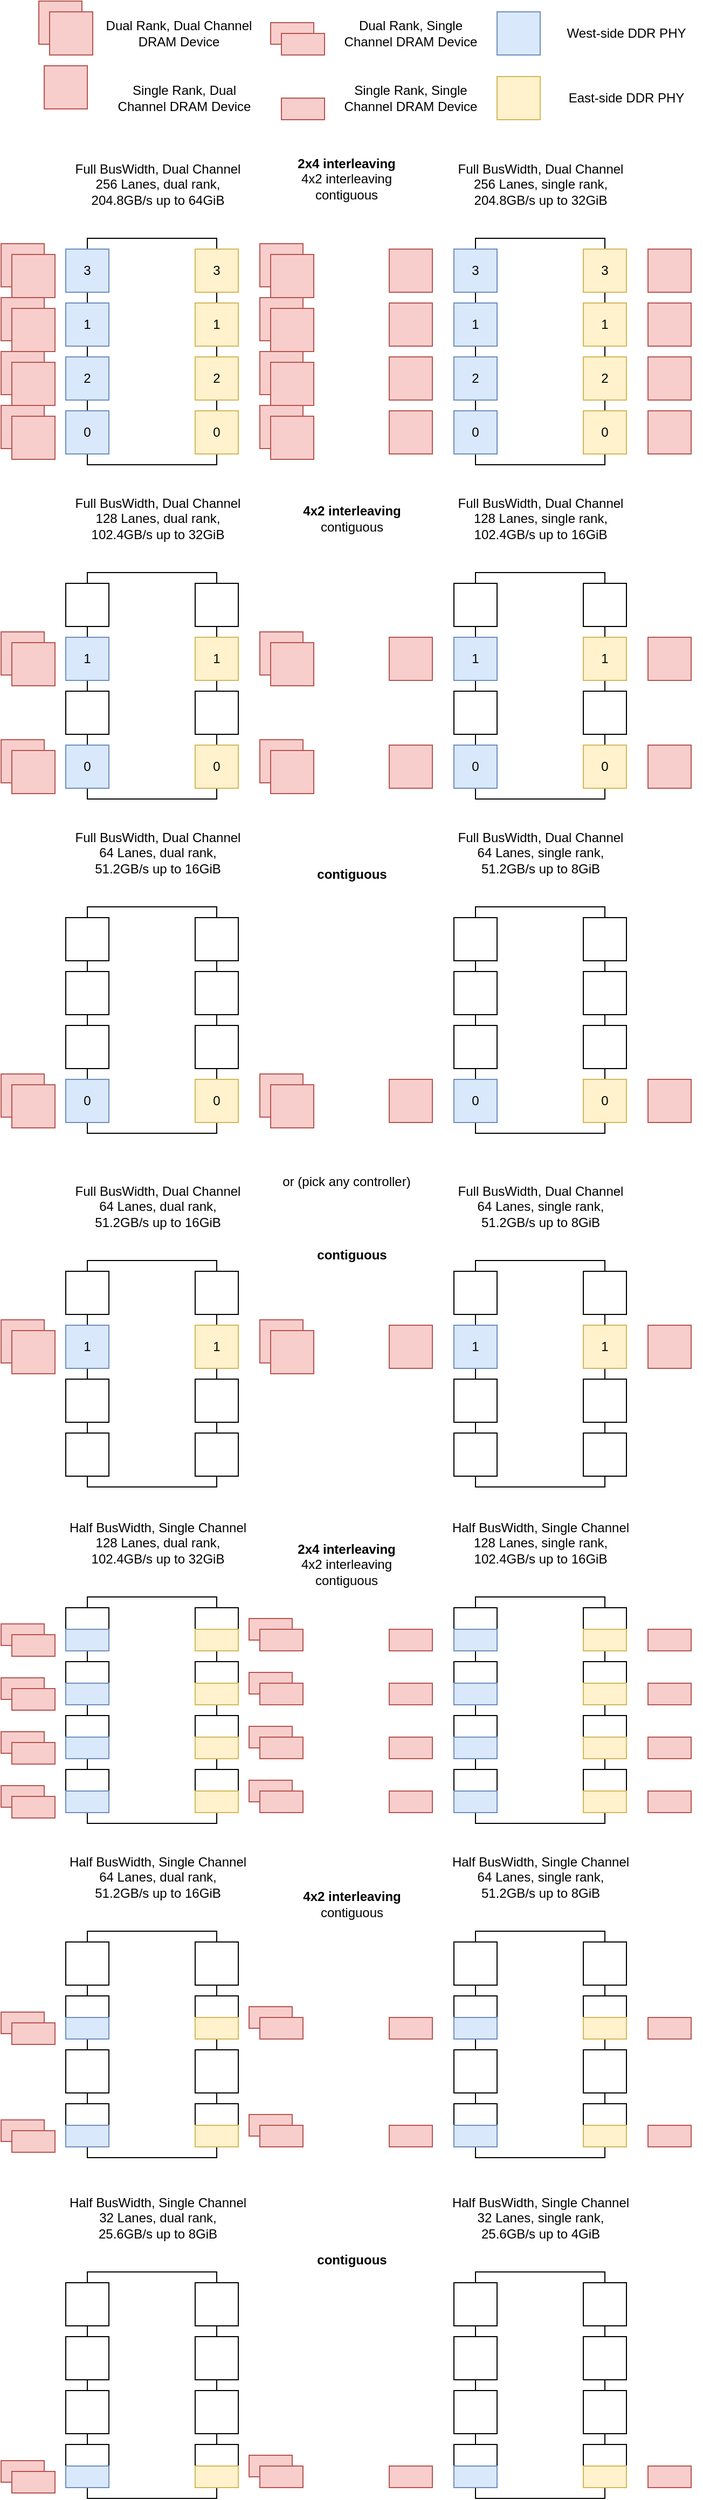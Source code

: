 <mxfile>
    <diagram name="Page-1" id="lIomnUQifHrzfBeX8XeQ">
        <mxGraphModel dx="788" dy="862" grid="1" gridSize="10" guides="1" tooltips="1" connect="1" arrows="1" fold="1" page="1" pageScale="1" pageWidth="827" pageHeight="1169" math="0" shadow="0">
            <root>
                <mxCell id="0"/>
                <mxCell id="1" parent="0"/>
                <mxCell id="2hBCnKZ2Ra70iL2cCZ0h-111" value="" style="rounded=0;whiteSpace=wrap;html=1;fillColor=#f8cecc;strokeColor=#b85450;" parent="1" vertex="1">
                    <mxGeometry x="40" y="1555" width="40" height="20" as="geometry"/>
                </mxCell>
                <mxCell id="2hBCnKZ2Ra70iL2cCZ0h-112" value="" style="rounded=0;whiteSpace=wrap;html=1;fillColor=#f8cecc;strokeColor=#b85450;" parent="1" vertex="1">
                    <mxGeometry x="40" y="1605" width="40" height="20" as="geometry"/>
                </mxCell>
                <mxCell id="2hBCnKZ2Ra70iL2cCZ0h-113" value="" style="rounded=0;whiteSpace=wrap;html=1;fillColor=#f8cecc;strokeColor=#b85450;" parent="1" vertex="1">
                    <mxGeometry x="40" y="1655" width="40" height="20" as="geometry"/>
                </mxCell>
                <mxCell id="2hBCnKZ2Ra70iL2cCZ0h-114" value="" style="rounded=0;whiteSpace=wrap;html=1;fillColor=#f8cecc;strokeColor=#b85450;" parent="1" vertex="1">
                    <mxGeometry x="40" y="1705" width="40" height="20" as="geometry"/>
                </mxCell>
                <mxCell id="2hBCnKZ2Ra70iL2cCZ0h-1" value="" style="rounded=0;whiteSpace=wrap;html=1;" parent="1" vertex="1">
                    <mxGeometry x="120" y="270" width="120" height="210" as="geometry"/>
                </mxCell>
                <mxCell id="2hBCnKZ2Ra70iL2cCZ0h-2" value="3" style="rounded=0;whiteSpace=wrap;html=1;fillColor=#dae8fc;strokeColor=#6c8ebf;" parent="1" vertex="1">
                    <mxGeometry x="100" y="280" width="40" height="40" as="geometry"/>
                </mxCell>
                <mxCell id="2hBCnKZ2Ra70iL2cCZ0h-3" value="1" style="rounded=0;whiteSpace=wrap;html=1;fillColor=#dae8fc;strokeColor=#6c8ebf;" parent="1" vertex="1">
                    <mxGeometry x="100" y="330" width="40" height="40" as="geometry"/>
                </mxCell>
                <mxCell id="2hBCnKZ2Ra70iL2cCZ0h-4" value="2" style="rounded=0;whiteSpace=wrap;html=1;fillColor=#dae8fc;strokeColor=#6c8ebf;" parent="1" vertex="1">
                    <mxGeometry x="100" y="380" width="40" height="40" as="geometry"/>
                </mxCell>
                <mxCell id="2hBCnKZ2Ra70iL2cCZ0h-5" value="0" style="rounded=0;whiteSpace=wrap;html=1;fillColor=#dae8fc;strokeColor=#6c8ebf;" parent="1" vertex="1">
                    <mxGeometry x="100" y="430" width="40" height="40" as="geometry"/>
                </mxCell>
                <mxCell id="2hBCnKZ2Ra70iL2cCZ0h-6" value="3" style="rounded=0;whiteSpace=wrap;html=1;fillColor=#fff2cc;strokeColor=#d6b656;" parent="1" vertex="1">
                    <mxGeometry x="220" y="280" width="40" height="40" as="geometry"/>
                </mxCell>
                <mxCell id="2hBCnKZ2Ra70iL2cCZ0h-7" value="1" style="rounded=0;whiteSpace=wrap;html=1;fillColor=#fff2cc;strokeColor=#d6b656;" parent="1" vertex="1">
                    <mxGeometry x="220" y="330" width="40" height="40" as="geometry"/>
                </mxCell>
                <mxCell id="2hBCnKZ2Ra70iL2cCZ0h-8" value="2" style="rounded=0;whiteSpace=wrap;html=1;fillColor=#fff2cc;strokeColor=#d6b656;" parent="1" vertex="1">
                    <mxGeometry x="220" y="380" width="40" height="40" as="geometry"/>
                </mxCell>
                <mxCell id="2hBCnKZ2Ra70iL2cCZ0h-9" value="0" style="rounded=0;whiteSpace=wrap;html=1;fillColor=#fff2cc;strokeColor=#d6b656;" parent="1" vertex="1">
                    <mxGeometry x="220" y="430" width="40" height="40" as="geometry"/>
                </mxCell>
                <mxCell id="2hBCnKZ2Ra70iL2cCZ0h-10" value="" style="rounded=0;whiteSpace=wrap;html=1;fillColor=#f8cecc;strokeColor=#b85450;" parent="1" vertex="1">
                    <mxGeometry x="40" y="275" width="40" height="40" as="geometry"/>
                </mxCell>
                <mxCell id="2hBCnKZ2Ra70iL2cCZ0h-11" value="" style="rounded=0;whiteSpace=wrap;html=1;fillColor=#f8cecc;strokeColor=#b85450;" parent="1" vertex="1">
                    <mxGeometry x="40" y="325" width="40" height="40" as="geometry"/>
                </mxCell>
                <mxCell id="2hBCnKZ2Ra70iL2cCZ0h-12" value="" style="rounded=0;whiteSpace=wrap;html=1;fillColor=#f8cecc;strokeColor=#b85450;" parent="1" vertex="1">
                    <mxGeometry x="40" y="375" width="40" height="40" as="geometry"/>
                </mxCell>
                <mxCell id="2hBCnKZ2Ra70iL2cCZ0h-13" value="" style="rounded=0;whiteSpace=wrap;html=1;fillColor=#f8cecc;strokeColor=#b85450;" parent="1" vertex="1">
                    <mxGeometry x="40" y="425" width="40" height="40" as="geometry"/>
                </mxCell>
                <mxCell id="2hBCnKZ2Ra70iL2cCZ0h-19" value="Full BusWidth, Dual Channel&lt;br&gt;256 Lanes, dual rank, &lt;br&gt;204.8GB/s up to 64GiB" style="text;html=1;align=center;verticalAlign=middle;resizable=0;points=[];autosize=1;strokeColor=none;fillColor=none;" parent="1" vertex="1">
                    <mxGeometry x="95" y="190" width="180" height="60" as="geometry"/>
                </mxCell>
                <mxCell id="2hBCnKZ2Ra70iL2cCZ0h-20" value="" style="rounded=0;whiteSpace=wrap;html=1;" parent="1" vertex="1">
                    <mxGeometry x="480" y="270" width="120" height="210" as="geometry"/>
                </mxCell>
                <mxCell id="2hBCnKZ2Ra70iL2cCZ0h-21" value="3" style="rounded=0;whiteSpace=wrap;html=1;fillColor=#dae8fc;strokeColor=#6c8ebf;" parent="1" vertex="1">
                    <mxGeometry x="460" y="280" width="40" height="40" as="geometry"/>
                </mxCell>
                <mxCell id="2hBCnKZ2Ra70iL2cCZ0h-22" value="1" style="rounded=0;whiteSpace=wrap;html=1;fillColor=#dae8fc;strokeColor=#6c8ebf;" parent="1" vertex="1">
                    <mxGeometry x="460" y="330" width="40" height="40" as="geometry"/>
                </mxCell>
                <mxCell id="2hBCnKZ2Ra70iL2cCZ0h-23" value="2" style="rounded=0;whiteSpace=wrap;html=1;fillColor=#dae8fc;strokeColor=#6c8ebf;" parent="1" vertex="1">
                    <mxGeometry x="460" y="380" width="40" height="40" as="geometry"/>
                </mxCell>
                <mxCell id="2hBCnKZ2Ra70iL2cCZ0h-24" value="0" style="rounded=0;whiteSpace=wrap;html=1;fillColor=#dae8fc;strokeColor=#6c8ebf;" parent="1" vertex="1">
                    <mxGeometry x="460" y="430" width="40" height="40" as="geometry"/>
                </mxCell>
                <mxCell id="2hBCnKZ2Ra70iL2cCZ0h-25" value="3" style="rounded=0;whiteSpace=wrap;html=1;fillColor=#fff2cc;strokeColor=#d6b656;" parent="1" vertex="1">
                    <mxGeometry x="580" y="280" width="40" height="40" as="geometry"/>
                </mxCell>
                <mxCell id="2hBCnKZ2Ra70iL2cCZ0h-26" value="1" style="rounded=0;whiteSpace=wrap;html=1;fillColor=#fff2cc;strokeColor=#d6b656;" parent="1" vertex="1">
                    <mxGeometry x="580" y="330" width="40" height="40" as="geometry"/>
                </mxCell>
                <mxCell id="2hBCnKZ2Ra70iL2cCZ0h-27" value="2" style="rounded=0;whiteSpace=wrap;html=1;fillColor=#fff2cc;strokeColor=#d6b656;" parent="1" vertex="1">
                    <mxGeometry x="580" y="380" width="40" height="40" as="geometry"/>
                </mxCell>
                <mxCell id="2hBCnKZ2Ra70iL2cCZ0h-28" value="0" style="rounded=0;whiteSpace=wrap;html=1;fillColor=#fff2cc;strokeColor=#d6b656;" parent="1" vertex="1">
                    <mxGeometry x="580" y="430" width="40" height="40" as="geometry"/>
                </mxCell>
                <mxCell id="2hBCnKZ2Ra70iL2cCZ0h-29" value="" style="rounded=0;whiteSpace=wrap;html=1;fillColor=#f8cecc;strokeColor=#b85450;" parent="1" vertex="1">
                    <mxGeometry x="400" y="280" width="40" height="40" as="geometry"/>
                </mxCell>
                <mxCell id="2hBCnKZ2Ra70iL2cCZ0h-30" value="" style="rounded=0;whiteSpace=wrap;html=1;fillColor=#f8cecc;strokeColor=#b85450;" parent="1" vertex="1">
                    <mxGeometry x="400" y="330" width="40" height="40" as="geometry"/>
                </mxCell>
                <mxCell id="2hBCnKZ2Ra70iL2cCZ0h-31" value="" style="rounded=0;whiteSpace=wrap;html=1;fillColor=#f8cecc;strokeColor=#b85450;" parent="1" vertex="1">
                    <mxGeometry x="400" y="380" width="40" height="40" as="geometry"/>
                </mxCell>
                <mxCell id="2hBCnKZ2Ra70iL2cCZ0h-32" value="" style="rounded=0;whiteSpace=wrap;html=1;fillColor=#f8cecc;strokeColor=#b85450;" parent="1" vertex="1">
                    <mxGeometry x="400" y="430" width="40" height="40" as="geometry"/>
                </mxCell>
                <mxCell id="2hBCnKZ2Ra70iL2cCZ0h-33" value="" style="rounded=0;whiteSpace=wrap;html=1;fillColor=#f8cecc;strokeColor=#b85450;" parent="1" vertex="1">
                    <mxGeometry x="640" y="280" width="40" height="40" as="geometry"/>
                </mxCell>
                <mxCell id="2hBCnKZ2Ra70iL2cCZ0h-34" value="" style="rounded=0;whiteSpace=wrap;html=1;fillColor=#f8cecc;strokeColor=#b85450;" parent="1" vertex="1">
                    <mxGeometry x="640" y="330" width="40" height="40" as="geometry"/>
                </mxCell>
                <mxCell id="2hBCnKZ2Ra70iL2cCZ0h-35" value="" style="rounded=0;whiteSpace=wrap;html=1;fillColor=#f8cecc;strokeColor=#b85450;" parent="1" vertex="1">
                    <mxGeometry x="640" y="380" width="40" height="40" as="geometry"/>
                </mxCell>
                <mxCell id="2hBCnKZ2Ra70iL2cCZ0h-36" value="" style="rounded=0;whiteSpace=wrap;html=1;fillColor=#f8cecc;strokeColor=#b85450;" parent="1" vertex="1">
                    <mxGeometry x="640" y="430" width="40" height="40" as="geometry"/>
                </mxCell>
                <mxCell id="2hBCnKZ2Ra70iL2cCZ0h-37" value="" style="rounded=0;whiteSpace=wrap;html=1;fillColor=#f8cecc;strokeColor=#b85450;" parent="1" vertex="1">
                    <mxGeometry x="50" y="285" width="40" height="40" as="geometry"/>
                </mxCell>
                <mxCell id="2hBCnKZ2Ra70iL2cCZ0h-39" value="" style="rounded=0;whiteSpace=wrap;html=1;fillColor=#f8cecc;strokeColor=#b85450;" parent="1" vertex="1">
                    <mxGeometry x="50" y="335" width="40" height="40" as="geometry"/>
                </mxCell>
                <mxCell id="2hBCnKZ2Ra70iL2cCZ0h-40" value="" style="rounded=0;whiteSpace=wrap;html=1;fillColor=#f8cecc;strokeColor=#b85450;" parent="1" vertex="1">
                    <mxGeometry x="50" y="385" width="40" height="40" as="geometry"/>
                </mxCell>
                <mxCell id="2hBCnKZ2Ra70iL2cCZ0h-41" value="" style="rounded=0;whiteSpace=wrap;html=1;fillColor=#f8cecc;strokeColor=#b85450;" parent="1" vertex="1">
                    <mxGeometry x="50" y="435" width="40" height="40" as="geometry"/>
                </mxCell>
                <mxCell id="2hBCnKZ2Ra70iL2cCZ0h-42" value="" style="rounded=0;whiteSpace=wrap;html=1;fillColor=#f8cecc;strokeColor=#b85450;" parent="1" vertex="1">
                    <mxGeometry x="280" y="275" width="40" height="40" as="geometry"/>
                </mxCell>
                <mxCell id="2hBCnKZ2Ra70iL2cCZ0h-43" value="" style="rounded=0;whiteSpace=wrap;html=1;fillColor=#f8cecc;strokeColor=#b85450;" parent="1" vertex="1">
                    <mxGeometry x="280" y="325" width="40" height="40" as="geometry"/>
                </mxCell>
                <mxCell id="2hBCnKZ2Ra70iL2cCZ0h-44" value="" style="rounded=0;whiteSpace=wrap;html=1;fillColor=#f8cecc;strokeColor=#b85450;" parent="1" vertex="1">
                    <mxGeometry x="280" y="375" width="40" height="40" as="geometry"/>
                </mxCell>
                <mxCell id="2hBCnKZ2Ra70iL2cCZ0h-45" value="" style="rounded=0;whiteSpace=wrap;html=1;fillColor=#f8cecc;strokeColor=#b85450;" parent="1" vertex="1">
                    <mxGeometry x="280" y="425" width="40" height="40" as="geometry"/>
                </mxCell>
                <mxCell id="2hBCnKZ2Ra70iL2cCZ0h-46" value="" style="rounded=0;whiteSpace=wrap;html=1;fillColor=#f8cecc;strokeColor=#b85450;" parent="1" vertex="1">
                    <mxGeometry x="290" y="285" width="40" height="40" as="geometry"/>
                </mxCell>
                <mxCell id="2hBCnKZ2Ra70iL2cCZ0h-47" value="" style="rounded=0;whiteSpace=wrap;html=1;fillColor=#f8cecc;strokeColor=#b85450;" parent="1" vertex="1">
                    <mxGeometry x="290" y="335" width="40" height="40" as="geometry"/>
                </mxCell>
                <mxCell id="2hBCnKZ2Ra70iL2cCZ0h-48" value="" style="rounded=0;whiteSpace=wrap;html=1;fillColor=#f8cecc;strokeColor=#b85450;" parent="1" vertex="1">
                    <mxGeometry x="290" y="385" width="40" height="40" as="geometry"/>
                </mxCell>
                <mxCell id="2hBCnKZ2Ra70iL2cCZ0h-49" value="" style="rounded=0;whiteSpace=wrap;html=1;fillColor=#f8cecc;strokeColor=#b85450;" parent="1" vertex="1">
                    <mxGeometry x="290" y="435" width="40" height="40" as="geometry"/>
                </mxCell>
                <mxCell id="2hBCnKZ2Ra70iL2cCZ0h-50" value="Full BusWidth, Dual Channel&lt;br&gt;256 Lanes, single rank, &lt;br&gt;204.8GB/s up to 32GiB" style="text;html=1;align=center;verticalAlign=middle;resizable=0;points=[];autosize=1;strokeColor=none;fillColor=none;" parent="1" vertex="1">
                    <mxGeometry x="450" y="190" width="180" height="60" as="geometry"/>
                </mxCell>
                <mxCell id="2hBCnKZ2Ra70iL2cCZ0h-51" value="" style="rounded=0;whiteSpace=wrap;html=1;" parent="1" vertex="1">
                    <mxGeometry x="480" y="1530" width="120" height="210" as="geometry"/>
                </mxCell>
                <mxCell id="2hBCnKZ2Ra70iL2cCZ0h-52" value="" style="rounded=0;whiteSpace=wrap;html=1;" parent="1" vertex="1">
                    <mxGeometry x="460" y="1540" width="40" height="40" as="geometry"/>
                </mxCell>
                <mxCell id="2hBCnKZ2Ra70iL2cCZ0h-53" value="" style="rounded=0;whiteSpace=wrap;html=1;" parent="1" vertex="1">
                    <mxGeometry x="460" y="1590" width="40" height="40" as="geometry"/>
                </mxCell>
                <mxCell id="2hBCnKZ2Ra70iL2cCZ0h-54" value="" style="rounded=0;whiteSpace=wrap;html=1;" parent="1" vertex="1">
                    <mxGeometry x="460" y="1640" width="40" height="40" as="geometry"/>
                </mxCell>
                <mxCell id="2hBCnKZ2Ra70iL2cCZ0h-55" value="" style="rounded=0;whiteSpace=wrap;html=1;" parent="1" vertex="1">
                    <mxGeometry x="460" y="1690" width="40" height="40" as="geometry"/>
                </mxCell>
                <mxCell id="2hBCnKZ2Ra70iL2cCZ0h-56" value="" style="rounded=0;whiteSpace=wrap;html=1;" parent="1" vertex="1">
                    <mxGeometry x="580" y="1540" width="40" height="40" as="geometry"/>
                </mxCell>
                <mxCell id="2hBCnKZ2Ra70iL2cCZ0h-57" value="" style="rounded=0;whiteSpace=wrap;html=1;" parent="1" vertex="1">
                    <mxGeometry x="580" y="1590" width="40" height="40" as="geometry"/>
                </mxCell>
                <mxCell id="2hBCnKZ2Ra70iL2cCZ0h-58" value="" style="rounded=0;whiteSpace=wrap;html=1;" parent="1" vertex="1">
                    <mxGeometry x="580" y="1640" width="40" height="40" as="geometry"/>
                </mxCell>
                <mxCell id="2hBCnKZ2Ra70iL2cCZ0h-59" value="" style="rounded=0;whiteSpace=wrap;html=1;" parent="1" vertex="1">
                    <mxGeometry x="580" y="1690" width="40" height="40" as="geometry"/>
                </mxCell>
                <mxCell id="2hBCnKZ2Ra70iL2cCZ0h-68" value="Half BusWidth, Single Channel&lt;br&gt;128 Lanes, single rank, &lt;br&gt;102.4GB/s up to 16GiB" style="text;html=1;align=center;verticalAlign=middle;resizable=0;points=[];autosize=1;strokeColor=none;fillColor=none;" parent="1" vertex="1">
                    <mxGeometry x="445" y="1450" width="190" height="60" as="geometry"/>
                </mxCell>
                <mxCell id="2hBCnKZ2Ra70iL2cCZ0h-69" value="" style="rounded=0;whiteSpace=wrap;html=1;" parent="1" vertex="1">
                    <mxGeometry x="120" y="1530" width="120" height="210" as="geometry"/>
                </mxCell>
                <mxCell id="2hBCnKZ2Ra70iL2cCZ0h-70" value="" style="rounded=0;whiteSpace=wrap;html=1;" parent="1" vertex="1">
                    <mxGeometry x="100" y="1540" width="40" height="40" as="geometry"/>
                </mxCell>
                <mxCell id="2hBCnKZ2Ra70iL2cCZ0h-71" value="" style="rounded=0;whiteSpace=wrap;html=1;" parent="1" vertex="1">
                    <mxGeometry x="100" y="1590" width="40" height="40" as="geometry"/>
                </mxCell>
                <mxCell id="2hBCnKZ2Ra70iL2cCZ0h-72" value="" style="rounded=0;whiteSpace=wrap;html=1;" parent="1" vertex="1">
                    <mxGeometry x="100" y="1640" width="40" height="40" as="geometry"/>
                </mxCell>
                <mxCell id="2hBCnKZ2Ra70iL2cCZ0h-73" value="" style="rounded=0;whiteSpace=wrap;html=1;" parent="1" vertex="1">
                    <mxGeometry x="100" y="1690" width="40" height="40" as="geometry"/>
                </mxCell>
                <mxCell id="2hBCnKZ2Ra70iL2cCZ0h-74" value="" style="rounded=0;whiteSpace=wrap;html=1;" parent="1" vertex="1">
                    <mxGeometry x="220" y="1540" width="40" height="40" as="geometry"/>
                </mxCell>
                <mxCell id="2hBCnKZ2Ra70iL2cCZ0h-75" value="" style="rounded=0;whiteSpace=wrap;html=1;" parent="1" vertex="1">
                    <mxGeometry x="220" y="1590" width="40" height="40" as="geometry"/>
                </mxCell>
                <mxCell id="2hBCnKZ2Ra70iL2cCZ0h-76" value="" style="rounded=0;whiteSpace=wrap;html=1;" parent="1" vertex="1">
                    <mxGeometry x="220" y="1640" width="40" height="40" as="geometry"/>
                </mxCell>
                <mxCell id="2hBCnKZ2Ra70iL2cCZ0h-77" value="" style="rounded=0;whiteSpace=wrap;html=1;" parent="1" vertex="1">
                    <mxGeometry x="220" y="1690" width="40" height="40" as="geometry"/>
                </mxCell>
                <mxCell id="2hBCnKZ2Ra70iL2cCZ0h-82" value="Half BusWidth, Single Channel&lt;br&gt;128 Lanes, dual rank, &lt;br&gt;102.4GB/s up to 32GiB" style="text;html=1;align=center;verticalAlign=middle;resizable=0;points=[];autosize=1;strokeColor=none;fillColor=none;" parent="1" vertex="1">
                    <mxGeometry x="90" y="1450" width="190" height="60" as="geometry"/>
                </mxCell>
                <mxCell id="2hBCnKZ2Ra70iL2cCZ0h-95" value="" style="rounded=0;whiteSpace=wrap;html=1;fillColor=#dae8fc;strokeColor=#6c8ebf;" parent="1" vertex="1">
                    <mxGeometry x="100" y="1560" width="40" height="20" as="geometry"/>
                </mxCell>
                <mxCell id="2hBCnKZ2Ra70iL2cCZ0h-96" value="" style="rounded=0;whiteSpace=wrap;html=1;fillColor=#dae8fc;strokeColor=#6c8ebf;" parent="1" vertex="1">
                    <mxGeometry x="100" y="1610" width="40" height="20" as="geometry"/>
                </mxCell>
                <mxCell id="2hBCnKZ2Ra70iL2cCZ0h-97" value="" style="rounded=0;whiteSpace=wrap;html=1;fillColor=#dae8fc;strokeColor=#6c8ebf;" parent="1" vertex="1">
                    <mxGeometry x="100" y="1660" width="40" height="20" as="geometry"/>
                </mxCell>
                <mxCell id="2hBCnKZ2Ra70iL2cCZ0h-98" value="" style="rounded=0;whiteSpace=wrap;html=1;fillColor=#dae8fc;strokeColor=#6c8ebf;" parent="1" vertex="1">
                    <mxGeometry x="100" y="1710" width="40" height="20" as="geometry"/>
                </mxCell>
                <mxCell id="2hBCnKZ2Ra70iL2cCZ0h-99" value="" style="rounded=0;whiteSpace=wrap;html=1;fillColor=#fff2cc;strokeColor=#d6b656;" parent="1" vertex="1">
                    <mxGeometry x="220" y="1560" width="40" height="20" as="geometry"/>
                </mxCell>
                <mxCell id="2hBCnKZ2Ra70iL2cCZ0h-100" value="" style="rounded=0;whiteSpace=wrap;html=1;fillColor=#fff2cc;strokeColor=#d6b656;" parent="1" vertex="1">
                    <mxGeometry x="220" y="1610" width="40" height="20" as="geometry"/>
                </mxCell>
                <mxCell id="2hBCnKZ2Ra70iL2cCZ0h-101" value="" style="rounded=0;whiteSpace=wrap;html=1;fillColor=#fff2cc;strokeColor=#d6b656;" parent="1" vertex="1">
                    <mxGeometry x="220" y="1660" width="40" height="20" as="geometry"/>
                </mxCell>
                <mxCell id="2hBCnKZ2Ra70iL2cCZ0h-102" value="" style="rounded=0;whiteSpace=wrap;html=1;fillColor=#fff2cc;strokeColor=#d6b656;" parent="1" vertex="1">
                    <mxGeometry x="220" y="1710" width="40" height="20" as="geometry"/>
                </mxCell>
                <mxCell id="2hBCnKZ2Ra70iL2cCZ0h-107" value="" style="rounded=0;whiteSpace=wrap;html=1;fillColor=#f8cecc;strokeColor=#b85450;" parent="1" vertex="1">
                    <mxGeometry x="50" y="1565" width="40" height="20" as="geometry"/>
                </mxCell>
                <mxCell id="2hBCnKZ2Ra70iL2cCZ0h-108" value="" style="rounded=0;whiteSpace=wrap;html=1;fillColor=#f8cecc;strokeColor=#b85450;" parent="1" vertex="1">
                    <mxGeometry x="50" y="1615" width="40" height="20" as="geometry"/>
                </mxCell>
                <mxCell id="2hBCnKZ2Ra70iL2cCZ0h-109" value="" style="rounded=0;whiteSpace=wrap;html=1;fillColor=#f8cecc;strokeColor=#b85450;" parent="1" vertex="1">
                    <mxGeometry x="50" y="1665" width="40" height="20" as="geometry"/>
                </mxCell>
                <mxCell id="2hBCnKZ2Ra70iL2cCZ0h-110" value="" style="rounded=0;whiteSpace=wrap;html=1;fillColor=#f8cecc;strokeColor=#b85450;" parent="1" vertex="1">
                    <mxGeometry x="50" y="1715" width="40" height="20" as="geometry"/>
                </mxCell>
                <mxCell id="2hBCnKZ2Ra70iL2cCZ0h-135" value="" style="rounded=0;whiteSpace=wrap;html=1;fillColor=#f8cecc;strokeColor=#b85450;" parent="1" vertex="1">
                    <mxGeometry x="270" y="1550" width="40" height="20" as="geometry"/>
                </mxCell>
                <mxCell id="2hBCnKZ2Ra70iL2cCZ0h-136" value="" style="rounded=0;whiteSpace=wrap;html=1;fillColor=#f8cecc;strokeColor=#b85450;" parent="1" vertex="1">
                    <mxGeometry x="270" y="1600" width="40" height="20" as="geometry"/>
                </mxCell>
                <mxCell id="2hBCnKZ2Ra70iL2cCZ0h-137" value="" style="rounded=0;whiteSpace=wrap;html=1;fillColor=#f8cecc;strokeColor=#b85450;" parent="1" vertex="1">
                    <mxGeometry x="270" y="1650" width="40" height="20" as="geometry"/>
                </mxCell>
                <mxCell id="2hBCnKZ2Ra70iL2cCZ0h-138" value="" style="rounded=0;whiteSpace=wrap;html=1;fillColor=#f8cecc;strokeColor=#b85450;" parent="1" vertex="1">
                    <mxGeometry x="270" y="1700" width="40" height="20" as="geometry"/>
                </mxCell>
                <mxCell id="2hBCnKZ2Ra70iL2cCZ0h-143" value="" style="rounded=0;whiteSpace=wrap;html=1;fillColor=#f8cecc;strokeColor=#b85450;" parent="1" vertex="1">
                    <mxGeometry x="280" y="1560" width="40" height="20" as="geometry"/>
                </mxCell>
                <mxCell id="2hBCnKZ2Ra70iL2cCZ0h-144" value="" style="rounded=0;whiteSpace=wrap;html=1;fillColor=#f8cecc;strokeColor=#b85450;" parent="1" vertex="1">
                    <mxGeometry x="280" y="1610" width="40" height="20" as="geometry"/>
                </mxCell>
                <mxCell id="2hBCnKZ2Ra70iL2cCZ0h-145" value="" style="rounded=0;whiteSpace=wrap;html=1;fillColor=#f8cecc;strokeColor=#b85450;" parent="1" vertex="1">
                    <mxGeometry x="280" y="1660" width="40" height="20" as="geometry"/>
                </mxCell>
                <mxCell id="2hBCnKZ2Ra70iL2cCZ0h-146" value="" style="rounded=0;whiteSpace=wrap;html=1;fillColor=#f8cecc;strokeColor=#b85450;" parent="1" vertex="1">
                    <mxGeometry x="280" y="1710" width="40" height="20" as="geometry"/>
                </mxCell>
                <mxCell id="2hBCnKZ2Ra70iL2cCZ0h-147" value="" style="rounded=0;whiteSpace=wrap;html=1;fillColor=#dae8fc;strokeColor=#6c8ebf;" parent="1" vertex="1">
                    <mxGeometry x="460" y="1560" width="40" height="20" as="geometry"/>
                </mxCell>
                <mxCell id="2hBCnKZ2Ra70iL2cCZ0h-148" value="" style="rounded=0;whiteSpace=wrap;html=1;fillColor=#dae8fc;strokeColor=#6c8ebf;" parent="1" vertex="1">
                    <mxGeometry x="460" y="1610" width="40" height="20" as="geometry"/>
                </mxCell>
                <mxCell id="2hBCnKZ2Ra70iL2cCZ0h-149" value="" style="rounded=0;whiteSpace=wrap;html=1;fillColor=#dae8fc;strokeColor=#6c8ebf;" parent="1" vertex="1">
                    <mxGeometry x="460" y="1660" width="40" height="20" as="geometry"/>
                </mxCell>
                <mxCell id="2hBCnKZ2Ra70iL2cCZ0h-150" value="" style="rounded=0;whiteSpace=wrap;html=1;fillColor=#dae8fc;strokeColor=#6c8ebf;" parent="1" vertex="1">
                    <mxGeometry x="460" y="1710" width="40" height="20" as="geometry"/>
                </mxCell>
                <mxCell id="2hBCnKZ2Ra70iL2cCZ0h-151" value="" style="rounded=0;whiteSpace=wrap;html=1;fillColor=#fff2cc;strokeColor=#d6b656;" parent="1" vertex="1">
                    <mxGeometry x="580" y="1560" width="40" height="20" as="geometry"/>
                </mxCell>
                <mxCell id="2hBCnKZ2Ra70iL2cCZ0h-152" value="" style="rounded=0;whiteSpace=wrap;html=1;fillColor=#fff2cc;strokeColor=#d6b656;" parent="1" vertex="1">
                    <mxGeometry x="580" y="1610" width="40" height="20" as="geometry"/>
                </mxCell>
                <mxCell id="2hBCnKZ2Ra70iL2cCZ0h-153" value="" style="rounded=0;whiteSpace=wrap;html=1;fillColor=#fff2cc;strokeColor=#d6b656;" parent="1" vertex="1">
                    <mxGeometry x="580" y="1660" width="40" height="20" as="geometry"/>
                </mxCell>
                <mxCell id="2hBCnKZ2Ra70iL2cCZ0h-154" value="" style="rounded=0;whiteSpace=wrap;html=1;fillColor=#fff2cc;strokeColor=#d6b656;" parent="1" vertex="1">
                    <mxGeometry x="580" y="1710" width="40" height="20" as="geometry"/>
                </mxCell>
                <mxCell id="2hBCnKZ2Ra70iL2cCZ0h-155" value="" style="rounded=0;whiteSpace=wrap;html=1;fillColor=#f8cecc;strokeColor=#b85450;" parent="1" vertex="1">
                    <mxGeometry x="640" y="1560" width="40" height="20" as="geometry"/>
                </mxCell>
                <mxCell id="2hBCnKZ2Ra70iL2cCZ0h-156" value="" style="rounded=0;whiteSpace=wrap;html=1;fillColor=#f8cecc;strokeColor=#b85450;" parent="1" vertex="1">
                    <mxGeometry x="640" y="1610" width="40" height="20" as="geometry"/>
                </mxCell>
                <mxCell id="2hBCnKZ2Ra70iL2cCZ0h-157" value="" style="rounded=0;whiteSpace=wrap;html=1;fillColor=#f8cecc;strokeColor=#b85450;" parent="1" vertex="1">
                    <mxGeometry x="640" y="1660" width="40" height="20" as="geometry"/>
                </mxCell>
                <mxCell id="2hBCnKZ2Ra70iL2cCZ0h-158" value="" style="rounded=0;whiteSpace=wrap;html=1;fillColor=#f8cecc;strokeColor=#b85450;" parent="1" vertex="1">
                    <mxGeometry x="640" y="1710" width="40" height="20" as="geometry"/>
                </mxCell>
                <mxCell id="2hBCnKZ2Ra70iL2cCZ0h-159" value="" style="rounded=0;whiteSpace=wrap;html=1;fillColor=#f8cecc;strokeColor=#b85450;" parent="1" vertex="1">
                    <mxGeometry x="400" y="1560" width="40" height="20" as="geometry"/>
                </mxCell>
                <mxCell id="2hBCnKZ2Ra70iL2cCZ0h-160" value="" style="rounded=0;whiteSpace=wrap;html=1;fillColor=#f8cecc;strokeColor=#b85450;" parent="1" vertex="1">
                    <mxGeometry x="400" y="1610" width="40" height="20" as="geometry"/>
                </mxCell>
                <mxCell id="2hBCnKZ2Ra70iL2cCZ0h-161" value="" style="rounded=0;whiteSpace=wrap;html=1;fillColor=#f8cecc;strokeColor=#b85450;" parent="1" vertex="1">
                    <mxGeometry x="400" y="1660" width="40" height="20" as="geometry"/>
                </mxCell>
                <mxCell id="2hBCnKZ2Ra70iL2cCZ0h-162" value="" style="rounded=0;whiteSpace=wrap;html=1;fillColor=#f8cecc;strokeColor=#b85450;" parent="1" vertex="1">
                    <mxGeometry x="400" y="1710" width="40" height="20" as="geometry"/>
                </mxCell>
                <mxCell id="2hBCnKZ2Ra70iL2cCZ0h-168" value="" style="rounded=0;whiteSpace=wrap;html=1;fillColor=#f8cecc;strokeColor=#b85450;" parent="1" vertex="1">
                    <mxGeometry x="40" y="1915" width="40" height="20" as="geometry"/>
                </mxCell>
                <mxCell id="2hBCnKZ2Ra70iL2cCZ0h-170" value="" style="rounded=0;whiteSpace=wrap;html=1;fillColor=#f8cecc;strokeColor=#b85450;" parent="1" vertex="1">
                    <mxGeometry x="40" y="2015" width="40" height="20" as="geometry"/>
                </mxCell>
                <mxCell id="2hBCnKZ2Ra70iL2cCZ0h-171" value="" style="rounded=0;whiteSpace=wrap;html=1;" parent="1" vertex="1">
                    <mxGeometry x="480" y="1840" width="120" height="210" as="geometry"/>
                </mxCell>
                <mxCell id="2hBCnKZ2Ra70iL2cCZ0h-172" value="" style="rounded=0;whiteSpace=wrap;html=1;" parent="1" vertex="1">
                    <mxGeometry x="460" y="1850" width="40" height="40" as="geometry"/>
                </mxCell>
                <mxCell id="2hBCnKZ2Ra70iL2cCZ0h-173" value="" style="rounded=0;whiteSpace=wrap;html=1;" parent="1" vertex="1">
                    <mxGeometry x="460" y="1900" width="40" height="40" as="geometry"/>
                </mxCell>
                <mxCell id="2hBCnKZ2Ra70iL2cCZ0h-174" value="" style="rounded=0;whiteSpace=wrap;html=1;" parent="1" vertex="1">
                    <mxGeometry x="460" y="1950" width="40" height="40" as="geometry"/>
                </mxCell>
                <mxCell id="2hBCnKZ2Ra70iL2cCZ0h-175" value="" style="rounded=0;whiteSpace=wrap;html=1;" parent="1" vertex="1">
                    <mxGeometry x="460" y="2000" width="40" height="40" as="geometry"/>
                </mxCell>
                <mxCell id="2hBCnKZ2Ra70iL2cCZ0h-176" value="" style="rounded=0;whiteSpace=wrap;html=1;" parent="1" vertex="1">
                    <mxGeometry x="580" y="1850" width="40" height="40" as="geometry"/>
                </mxCell>
                <mxCell id="2hBCnKZ2Ra70iL2cCZ0h-177" value="" style="rounded=0;whiteSpace=wrap;html=1;" parent="1" vertex="1">
                    <mxGeometry x="580" y="1900" width="40" height="40" as="geometry"/>
                </mxCell>
                <mxCell id="2hBCnKZ2Ra70iL2cCZ0h-178" value="" style="rounded=0;whiteSpace=wrap;html=1;" parent="1" vertex="1">
                    <mxGeometry x="580" y="1950" width="40" height="40" as="geometry"/>
                </mxCell>
                <mxCell id="2hBCnKZ2Ra70iL2cCZ0h-179" value="" style="rounded=0;whiteSpace=wrap;html=1;" parent="1" vertex="1">
                    <mxGeometry x="580" y="2000" width="40" height="40" as="geometry"/>
                </mxCell>
                <mxCell id="2hBCnKZ2Ra70iL2cCZ0h-188" value="Half BusWidth, Single Channel&lt;br&gt;64 Lanes, single rank, &lt;br&gt;51.2GB/s up to 8GiB" style="text;html=1;align=center;verticalAlign=middle;resizable=0;points=[];autosize=1;strokeColor=none;fillColor=none;" parent="1" vertex="1">
                    <mxGeometry x="445" y="1760" width="190" height="60" as="geometry"/>
                </mxCell>
                <mxCell id="2hBCnKZ2Ra70iL2cCZ0h-189" value="" style="rounded=0;whiteSpace=wrap;html=1;" parent="1" vertex="1">
                    <mxGeometry x="120" y="1840" width="120" height="210" as="geometry"/>
                </mxCell>
                <mxCell id="2hBCnKZ2Ra70iL2cCZ0h-190" value="" style="rounded=0;whiteSpace=wrap;html=1;" parent="1" vertex="1">
                    <mxGeometry x="100" y="1850" width="40" height="40" as="geometry"/>
                </mxCell>
                <mxCell id="2hBCnKZ2Ra70iL2cCZ0h-191" value="" style="rounded=0;whiteSpace=wrap;html=1;" parent="1" vertex="1">
                    <mxGeometry x="100" y="1900" width="40" height="40" as="geometry"/>
                </mxCell>
                <mxCell id="2hBCnKZ2Ra70iL2cCZ0h-192" value="" style="rounded=0;whiteSpace=wrap;html=1;" parent="1" vertex="1">
                    <mxGeometry x="100" y="1950" width="40" height="40" as="geometry"/>
                </mxCell>
                <mxCell id="2hBCnKZ2Ra70iL2cCZ0h-193" value="" style="rounded=0;whiteSpace=wrap;html=1;" parent="1" vertex="1">
                    <mxGeometry x="100" y="2000" width="40" height="40" as="geometry"/>
                </mxCell>
                <mxCell id="2hBCnKZ2Ra70iL2cCZ0h-194" value="" style="rounded=0;whiteSpace=wrap;html=1;" parent="1" vertex="1">
                    <mxGeometry x="220" y="1850" width="40" height="40" as="geometry"/>
                </mxCell>
                <mxCell id="2hBCnKZ2Ra70iL2cCZ0h-195" value="" style="rounded=0;whiteSpace=wrap;html=1;" parent="1" vertex="1">
                    <mxGeometry x="220" y="1900" width="40" height="40" as="geometry"/>
                </mxCell>
                <mxCell id="2hBCnKZ2Ra70iL2cCZ0h-196" value="" style="rounded=0;whiteSpace=wrap;html=1;" parent="1" vertex="1">
                    <mxGeometry x="220" y="1950" width="40" height="40" as="geometry"/>
                </mxCell>
                <mxCell id="2hBCnKZ2Ra70iL2cCZ0h-197" value="" style="rounded=0;whiteSpace=wrap;html=1;" parent="1" vertex="1">
                    <mxGeometry x="220" y="2000" width="40" height="40" as="geometry"/>
                </mxCell>
                <mxCell id="2hBCnKZ2Ra70iL2cCZ0h-198" value="Half BusWidth, Single Channel&lt;br&gt;64 Lanes, dual rank, &lt;br&gt;51.2GB/s up to 16GiB" style="text;html=1;align=center;verticalAlign=middle;resizable=0;points=[];autosize=1;strokeColor=none;fillColor=none;" parent="1" vertex="1">
                    <mxGeometry x="90" y="1760" width="190" height="60" as="geometry"/>
                </mxCell>
                <mxCell id="2hBCnKZ2Ra70iL2cCZ0h-204" value="" style="rounded=0;whiteSpace=wrap;html=1;fillColor=#dae8fc;strokeColor=#6c8ebf;" parent="1" vertex="1">
                    <mxGeometry x="100" y="1920" width="40" height="20" as="geometry"/>
                </mxCell>
                <mxCell id="2hBCnKZ2Ra70iL2cCZ0h-206" value="" style="rounded=0;whiteSpace=wrap;html=1;fillColor=#dae8fc;strokeColor=#6c8ebf;" parent="1" vertex="1">
                    <mxGeometry x="100" y="2020" width="40" height="20" as="geometry"/>
                </mxCell>
                <mxCell id="2hBCnKZ2Ra70iL2cCZ0h-208" value="" style="rounded=0;whiteSpace=wrap;html=1;fillColor=#fff2cc;strokeColor=#d6b656;" parent="1" vertex="1">
                    <mxGeometry x="220" y="1920" width="40" height="20" as="geometry"/>
                </mxCell>
                <mxCell id="2hBCnKZ2Ra70iL2cCZ0h-210" value="" style="rounded=0;whiteSpace=wrap;html=1;fillColor=#fff2cc;strokeColor=#d6b656;" parent="1" vertex="1">
                    <mxGeometry x="220" y="2020" width="40" height="20" as="geometry"/>
                </mxCell>
                <mxCell id="2hBCnKZ2Ra70iL2cCZ0h-212" value="" style="rounded=0;whiteSpace=wrap;html=1;fillColor=#f8cecc;strokeColor=#b85450;" parent="1" vertex="1">
                    <mxGeometry x="50" y="1925" width="40" height="20" as="geometry"/>
                </mxCell>
                <mxCell id="2hBCnKZ2Ra70iL2cCZ0h-214" value="" style="rounded=0;whiteSpace=wrap;html=1;fillColor=#f8cecc;strokeColor=#b85450;" parent="1" vertex="1">
                    <mxGeometry x="50" y="2025" width="40" height="20" as="geometry"/>
                </mxCell>
                <mxCell id="2hBCnKZ2Ra70iL2cCZ0h-220" value="" style="rounded=0;whiteSpace=wrap;html=1;fillColor=#f8cecc;strokeColor=#b85450;" parent="1" vertex="1">
                    <mxGeometry x="270" y="1910" width="40" height="20" as="geometry"/>
                </mxCell>
                <mxCell id="2hBCnKZ2Ra70iL2cCZ0h-222" value="" style="rounded=0;whiteSpace=wrap;html=1;fillColor=#f8cecc;strokeColor=#b85450;" parent="1" vertex="1">
                    <mxGeometry x="270" y="2010" width="40" height="20" as="geometry"/>
                </mxCell>
                <mxCell id="2hBCnKZ2Ra70iL2cCZ0h-228" value="" style="rounded=0;whiteSpace=wrap;html=1;fillColor=#f8cecc;strokeColor=#b85450;" parent="1" vertex="1">
                    <mxGeometry x="280" y="1920" width="40" height="20" as="geometry"/>
                </mxCell>
                <mxCell id="2hBCnKZ2Ra70iL2cCZ0h-230" value="" style="rounded=0;whiteSpace=wrap;html=1;fillColor=#f8cecc;strokeColor=#b85450;" parent="1" vertex="1">
                    <mxGeometry x="280" y="2020" width="40" height="20" as="geometry"/>
                </mxCell>
                <mxCell id="2hBCnKZ2Ra70iL2cCZ0h-232" value="" style="rounded=0;whiteSpace=wrap;html=1;fillColor=#dae8fc;strokeColor=#6c8ebf;" parent="1" vertex="1">
                    <mxGeometry x="460" y="1920" width="40" height="20" as="geometry"/>
                </mxCell>
                <mxCell id="2hBCnKZ2Ra70iL2cCZ0h-234" value="" style="rounded=0;whiteSpace=wrap;html=1;fillColor=#dae8fc;strokeColor=#6c8ebf;" parent="1" vertex="1">
                    <mxGeometry x="460" y="2020" width="40" height="20" as="geometry"/>
                </mxCell>
                <mxCell id="2hBCnKZ2Ra70iL2cCZ0h-236" value="" style="rounded=0;whiteSpace=wrap;html=1;fillColor=#fff2cc;strokeColor=#d6b656;" parent="1" vertex="1">
                    <mxGeometry x="580" y="1920" width="40" height="20" as="geometry"/>
                </mxCell>
                <mxCell id="2hBCnKZ2Ra70iL2cCZ0h-238" value="" style="rounded=0;whiteSpace=wrap;html=1;fillColor=#fff2cc;strokeColor=#d6b656;" parent="1" vertex="1">
                    <mxGeometry x="580" y="2020" width="40" height="20" as="geometry"/>
                </mxCell>
                <mxCell id="2hBCnKZ2Ra70iL2cCZ0h-240" value="" style="rounded=0;whiteSpace=wrap;html=1;fillColor=#f8cecc;strokeColor=#b85450;" parent="1" vertex="1">
                    <mxGeometry x="640" y="1920" width="40" height="20" as="geometry"/>
                </mxCell>
                <mxCell id="2hBCnKZ2Ra70iL2cCZ0h-242" value="" style="rounded=0;whiteSpace=wrap;html=1;fillColor=#f8cecc;strokeColor=#b85450;" parent="1" vertex="1">
                    <mxGeometry x="640" y="2020" width="40" height="20" as="geometry"/>
                </mxCell>
                <mxCell id="2hBCnKZ2Ra70iL2cCZ0h-244" value="" style="rounded=0;whiteSpace=wrap;html=1;fillColor=#f8cecc;strokeColor=#b85450;" parent="1" vertex="1">
                    <mxGeometry x="400" y="1920" width="40" height="20" as="geometry"/>
                </mxCell>
                <mxCell id="2hBCnKZ2Ra70iL2cCZ0h-246" value="" style="rounded=0;whiteSpace=wrap;html=1;fillColor=#f8cecc;strokeColor=#b85450;" parent="1" vertex="1">
                    <mxGeometry x="400" y="2020" width="40" height="20" as="geometry"/>
                </mxCell>
                <mxCell id="2hBCnKZ2Ra70iL2cCZ0h-291" value="" style="rounded=0;whiteSpace=wrap;html=1;" parent="1" vertex="1">
                    <mxGeometry x="120" y="580" width="120" height="210" as="geometry"/>
                </mxCell>
                <mxCell id="2hBCnKZ2Ra70iL2cCZ0h-292" value="" style="rounded=0;whiteSpace=wrap;html=1;" parent="1" vertex="1">
                    <mxGeometry x="100" y="590" width="40" height="40" as="geometry"/>
                </mxCell>
                <mxCell id="2hBCnKZ2Ra70iL2cCZ0h-293" value="1" style="rounded=0;whiteSpace=wrap;html=1;fillColor=#dae8fc;strokeColor=#6c8ebf;" parent="1" vertex="1">
                    <mxGeometry x="100" y="640" width="40" height="40" as="geometry"/>
                </mxCell>
                <mxCell id="2hBCnKZ2Ra70iL2cCZ0h-294" value="" style="rounded=0;whiteSpace=wrap;html=1;" parent="1" vertex="1">
                    <mxGeometry x="100" y="690" width="40" height="40" as="geometry"/>
                </mxCell>
                <mxCell id="2hBCnKZ2Ra70iL2cCZ0h-295" value="0" style="rounded=0;whiteSpace=wrap;html=1;fillColor=#dae8fc;strokeColor=#6c8ebf;" parent="1" vertex="1">
                    <mxGeometry x="100" y="740" width="40" height="40" as="geometry"/>
                </mxCell>
                <mxCell id="2hBCnKZ2Ra70iL2cCZ0h-296" value="" style="rounded=0;whiteSpace=wrap;html=1;" parent="1" vertex="1">
                    <mxGeometry x="220" y="590" width="40" height="40" as="geometry"/>
                </mxCell>
                <mxCell id="2hBCnKZ2Ra70iL2cCZ0h-297" value="1" style="rounded=0;whiteSpace=wrap;html=1;fillColor=#fff2cc;strokeColor=#d6b656;" parent="1" vertex="1">
                    <mxGeometry x="220" y="640" width="40" height="40" as="geometry"/>
                </mxCell>
                <mxCell id="2hBCnKZ2Ra70iL2cCZ0h-298" value="" style="rounded=0;whiteSpace=wrap;html=1;" parent="1" vertex="1">
                    <mxGeometry x="220" y="690" width="40" height="40" as="geometry"/>
                </mxCell>
                <mxCell id="2hBCnKZ2Ra70iL2cCZ0h-299" value="0" style="rounded=0;whiteSpace=wrap;html=1;fillColor=#fff2cc;strokeColor=#d6b656;" parent="1" vertex="1">
                    <mxGeometry x="220" y="740" width="40" height="40" as="geometry"/>
                </mxCell>
                <mxCell id="2hBCnKZ2Ra70iL2cCZ0h-301" value="" style="rounded=0;whiteSpace=wrap;html=1;fillColor=#f8cecc;strokeColor=#b85450;" parent="1" vertex="1">
                    <mxGeometry x="40" y="635" width="40" height="40" as="geometry"/>
                </mxCell>
                <mxCell id="2hBCnKZ2Ra70iL2cCZ0h-303" value="" style="rounded=0;whiteSpace=wrap;html=1;fillColor=#f8cecc;strokeColor=#b85450;" parent="1" vertex="1">
                    <mxGeometry x="40" y="735" width="40" height="40" as="geometry"/>
                </mxCell>
                <mxCell id="2hBCnKZ2Ra70iL2cCZ0h-304" value="Full BusWidth, Dual Channel&lt;br&gt;128 Lanes, dual rank, &lt;br&gt;102.4GB/s up to 32GiB" style="text;html=1;align=center;verticalAlign=middle;resizable=0;points=[];autosize=1;strokeColor=none;fillColor=none;" parent="1" vertex="1">
                    <mxGeometry x="95" y="500" width="180" height="60" as="geometry"/>
                </mxCell>
                <mxCell id="2hBCnKZ2Ra70iL2cCZ0h-305" value="" style="rounded=0;whiteSpace=wrap;html=1;" parent="1" vertex="1">
                    <mxGeometry x="480" y="580" width="120" height="210" as="geometry"/>
                </mxCell>
                <mxCell id="2hBCnKZ2Ra70iL2cCZ0h-306" value="" style="rounded=0;whiteSpace=wrap;html=1;" parent="1" vertex="1">
                    <mxGeometry x="460" y="590" width="40" height="40" as="geometry"/>
                </mxCell>
                <mxCell id="2hBCnKZ2Ra70iL2cCZ0h-307" value="1" style="rounded=0;whiteSpace=wrap;html=1;fillColor=#dae8fc;strokeColor=#6c8ebf;" parent="1" vertex="1">
                    <mxGeometry x="460" y="640" width="40" height="40" as="geometry"/>
                </mxCell>
                <mxCell id="2hBCnKZ2Ra70iL2cCZ0h-308" value="" style="rounded=0;whiteSpace=wrap;html=1;" parent="1" vertex="1">
                    <mxGeometry x="460" y="690" width="40" height="40" as="geometry"/>
                </mxCell>
                <mxCell id="2hBCnKZ2Ra70iL2cCZ0h-309" value="0" style="rounded=0;whiteSpace=wrap;html=1;fillColor=#dae8fc;strokeColor=#6c8ebf;" parent="1" vertex="1">
                    <mxGeometry x="460" y="740" width="40" height="40" as="geometry"/>
                </mxCell>
                <mxCell id="2hBCnKZ2Ra70iL2cCZ0h-310" value="" style="rounded=0;whiteSpace=wrap;html=1;" parent="1" vertex="1">
                    <mxGeometry x="580" y="590" width="40" height="40" as="geometry"/>
                </mxCell>
                <mxCell id="2hBCnKZ2Ra70iL2cCZ0h-311" value="1" style="rounded=0;whiteSpace=wrap;html=1;fillColor=#fff2cc;strokeColor=#d6b656;" parent="1" vertex="1">
                    <mxGeometry x="580" y="640" width="40" height="40" as="geometry"/>
                </mxCell>
                <mxCell id="2hBCnKZ2Ra70iL2cCZ0h-312" value="" style="rounded=0;whiteSpace=wrap;html=1;" parent="1" vertex="1">
                    <mxGeometry x="580" y="690" width="40" height="40" as="geometry"/>
                </mxCell>
                <mxCell id="2hBCnKZ2Ra70iL2cCZ0h-313" value="0" style="rounded=0;whiteSpace=wrap;html=1;fillColor=#fff2cc;strokeColor=#d6b656;" parent="1" vertex="1">
                    <mxGeometry x="580" y="740" width="40" height="40" as="geometry"/>
                </mxCell>
                <mxCell id="2hBCnKZ2Ra70iL2cCZ0h-315" value="" style="rounded=0;whiteSpace=wrap;html=1;fillColor=#f8cecc;strokeColor=#b85450;" parent="1" vertex="1">
                    <mxGeometry x="400" y="640" width="40" height="40" as="geometry"/>
                </mxCell>
                <mxCell id="2hBCnKZ2Ra70iL2cCZ0h-317" value="" style="rounded=0;whiteSpace=wrap;html=1;fillColor=#f8cecc;strokeColor=#b85450;" parent="1" vertex="1">
                    <mxGeometry x="400" y="740" width="40" height="40" as="geometry"/>
                </mxCell>
                <mxCell id="2hBCnKZ2Ra70iL2cCZ0h-319" value="" style="rounded=0;whiteSpace=wrap;html=1;fillColor=#f8cecc;strokeColor=#b85450;" parent="1" vertex="1">
                    <mxGeometry x="640" y="640" width="40" height="40" as="geometry"/>
                </mxCell>
                <mxCell id="2hBCnKZ2Ra70iL2cCZ0h-321" value="" style="rounded=0;whiteSpace=wrap;html=1;fillColor=#f8cecc;strokeColor=#b85450;" parent="1" vertex="1">
                    <mxGeometry x="640" y="740" width="40" height="40" as="geometry"/>
                </mxCell>
                <mxCell id="2hBCnKZ2Ra70iL2cCZ0h-323" value="" style="rounded=0;whiteSpace=wrap;html=1;fillColor=#f8cecc;strokeColor=#b85450;" parent="1" vertex="1">
                    <mxGeometry x="50" y="645" width="40" height="40" as="geometry"/>
                </mxCell>
                <mxCell id="2hBCnKZ2Ra70iL2cCZ0h-325" value="" style="rounded=0;whiteSpace=wrap;html=1;fillColor=#f8cecc;strokeColor=#b85450;" parent="1" vertex="1">
                    <mxGeometry x="50" y="745" width="40" height="40" as="geometry"/>
                </mxCell>
                <mxCell id="2hBCnKZ2Ra70iL2cCZ0h-327" value="" style="rounded=0;whiteSpace=wrap;html=1;fillColor=#f8cecc;strokeColor=#b85450;" parent="1" vertex="1">
                    <mxGeometry x="280" y="635" width="40" height="40" as="geometry"/>
                </mxCell>
                <mxCell id="2hBCnKZ2Ra70iL2cCZ0h-329" value="" style="rounded=0;whiteSpace=wrap;html=1;fillColor=#f8cecc;strokeColor=#b85450;" parent="1" vertex="1">
                    <mxGeometry x="280" y="735" width="40" height="40" as="geometry"/>
                </mxCell>
                <mxCell id="2hBCnKZ2Ra70iL2cCZ0h-331" value="" style="rounded=0;whiteSpace=wrap;html=1;fillColor=#f8cecc;strokeColor=#b85450;" parent="1" vertex="1">
                    <mxGeometry x="290" y="645" width="40" height="40" as="geometry"/>
                </mxCell>
                <mxCell id="2hBCnKZ2Ra70iL2cCZ0h-333" value="" style="rounded=0;whiteSpace=wrap;html=1;fillColor=#f8cecc;strokeColor=#b85450;" parent="1" vertex="1">
                    <mxGeometry x="290" y="745" width="40" height="40" as="geometry"/>
                </mxCell>
                <mxCell id="2hBCnKZ2Ra70iL2cCZ0h-334" value="Full BusWidth, Dual Channel&lt;br&gt;128 Lanes, single rank, &lt;br&gt;102.4GB/s up to 16GiB" style="text;html=1;align=center;verticalAlign=middle;resizable=0;points=[];autosize=1;strokeColor=none;fillColor=none;" parent="1" vertex="1">
                    <mxGeometry x="450" y="500" width="180" height="60" as="geometry"/>
                </mxCell>
                <mxCell id="2hBCnKZ2Ra70iL2cCZ0h-335" value="" style="rounded=0;whiteSpace=wrap;html=1;" parent="1" vertex="1">
                    <mxGeometry x="120" y="890" width="120" height="210" as="geometry"/>
                </mxCell>
                <mxCell id="2hBCnKZ2Ra70iL2cCZ0h-336" value="" style="rounded=0;whiteSpace=wrap;html=1;" parent="1" vertex="1">
                    <mxGeometry x="100" y="900" width="40" height="40" as="geometry"/>
                </mxCell>
                <mxCell id="2hBCnKZ2Ra70iL2cCZ0h-337" value="" style="rounded=0;whiteSpace=wrap;html=1;" parent="1" vertex="1">
                    <mxGeometry x="100" y="950" width="40" height="40" as="geometry"/>
                </mxCell>
                <mxCell id="2hBCnKZ2Ra70iL2cCZ0h-338" value="" style="rounded=0;whiteSpace=wrap;html=1;" parent="1" vertex="1">
                    <mxGeometry x="100" y="1000" width="40" height="40" as="geometry"/>
                </mxCell>
                <mxCell id="2hBCnKZ2Ra70iL2cCZ0h-339" value="0" style="rounded=0;whiteSpace=wrap;html=1;fillColor=#dae8fc;strokeColor=#6c8ebf;" parent="1" vertex="1">
                    <mxGeometry x="100" y="1050" width="40" height="40" as="geometry"/>
                </mxCell>
                <mxCell id="2hBCnKZ2Ra70iL2cCZ0h-340" value="" style="rounded=0;whiteSpace=wrap;html=1;" parent="1" vertex="1">
                    <mxGeometry x="220" y="900" width="40" height="40" as="geometry"/>
                </mxCell>
                <mxCell id="2hBCnKZ2Ra70iL2cCZ0h-341" value="" style="rounded=0;whiteSpace=wrap;html=1;" parent="1" vertex="1">
                    <mxGeometry x="220" y="950" width="40" height="40" as="geometry"/>
                </mxCell>
                <mxCell id="2hBCnKZ2Ra70iL2cCZ0h-342" value="" style="rounded=0;whiteSpace=wrap;html=1;" parent="1" vertex="1">
                    <mxGeometry x="220" y="1000" width="40" height="40" as="geometry"/>
                </mxCell>
                <mxCell id="2hBCnKZ2Ra70iL2cCZ0h-343" value="0" style="rounded=0;whiteSpace=wrap;html=1;fillColor=#fff2cc;strokeColor=#d6b656;" parent="1" vertex="1">
                    <mxGeometry x="220" y="1050" width="40" height="40" as="geometry"/>
                </mxCell>
                <mxCell id="2hBCnKZ2Ra70iL2cCZ0h-347" value="" style="rounded=0;whiteSpace=wrap;html=1;fillColor=#f8cecc;strokeColor=#b85450;" parent="1" vertex="1">
                    <mxGeometry x="40" y="1045" width="40" height="40" as="geometry"/>
                </mxCell>
                <mxCell id="2hBCnKZ2Ra70iL2cCZ0h-348" value="Full BusWidth, Dual Channel&lt;br&gt;64 Lanes, dual rank, &lt;br&gt;51.2GB/s up to 16GiB" style="text;html=1;align=center;verticalAlign=middle;resizable=0;points=[];autosize=1;strokeColor=none;fillColor=none;" parent="1" vertex="1">
                    <mxGeometry x="95" y="810" width="180" height="60" as="geometry"/>
                </mxCell>
                <mxCell id="2hBCnKZ2Ra70iL2cCZ0h-349" value="" style="rounded=0;whiteSpace=wrap;html=1;" parent="1" vertex="1">
                    <mxGeometry x="480" y="890" width="120" height="210" as="geometry"/>
                </mxCell>
                <mxCell id="2hBCnKZ2Ra70iL2cCZ0h-350" value="" style="rounded=0;whiteSpace=wrap;html=1;" parent="1" vertex="1">
                    <mxGeometry x="460" y="900" width="40" height="40" as="geometry"/>
                </mxCell>
                <mxCell id="2hBCnKZ2Ra70iL2cCZ0h-351" value="" style="rounded=0;whiteSpace=wrap;html=1;" parent="1" vertex="1">
                    <mxGeometry x="460" y="950" width="40" height="40" as="geometry"/>
                </mxCell>
                <mxCell id="2hBCnKZ2Ra70iL2cCZ0h-352" value="" style="rounded=0;whiteSpace=wrap;html=1;" parent="1" vertex="1">
                    <mxGeometry x="460" y="1000" width="40" height="40" as="geometry"/>
                </mxCell>
                <mxCell id="2hBCnKZ2Ra70iL2cCZ0h-353" value="0" style="rounded=0;whiteSpace=wrap;html=1;fillColor=#dae8fc;strokeColor=#6c8ebf;" parent="1" vertex="1">
                    <mxGeometry x="460" y="1050" width="40" height="40" as="geometry"/>
                </mxCell>
                <mxCell id="2hBCnKZ2Ra70iL2cCZ0h-354" value="" style="rounded=0;whiteSpace=wrap;html=1;" parent="1" vertex="1">
                    <mxGeometry x="580" y="900" width="40" height="40" as="geometry"/>
                </mxCell>
                <mxCell id="2hBCnKZ2Ra70iL2cCZ0h-355" value="" style="rounded=0;whiteSpace=wrap;html=1;" parent="1" vertex="1">
                    <mxGeometry x="580" y="950" width="40" height="40" as="geometry"/>
                </mxCell>
                <mxCell id="2hBCnKZ2Ra70iL2cCZ0h-356" value="" style="rounded=0;whiteSpace=wrap;html=1;" parent="1" vertex="1">
                    <mxGeometry x="580" y="1000" width="40" height="40" as="geometry"/>
                </mxCell>
                <mxCell id="2hBCnKZ2Ra70iL2cCZ0h-357" value="0" style="rounded=0;whiteSpace=wrap;html=1;fillColor=#fff2cc;strokeColor=#d6b656;" parent="1" vertex="1">
                    <mxGeometry x="580" y="1050" width="40" height="40" as="geometry"/>
                </mxCell>
                <mxCell id="2hBCnKZ2Ra70iL2cCZ0h-361" value="" style="rounded=0;whiteSpace=wrap;html=1;fillColor=#f8cecc;strokeColor=#b85450;" parent="1" vertex="1">
                    <mxGeometry x="400" y="1050" width="40" height="40" as="geometry"/>
                </mxCell>
                <mxCell id="2hBCnKZ2Ra70iL2cCZ0h-365" value="" style="rounded=0;whiteSpace=wrap;html=1;fillColor=#f8cecc;strokeColor=#b85450;" parent="1" vertex="1">
                    <mxGeometry x="640" y="1050" width="40" height="40" as="geometry"/>
                </mxCell>
                <mxCell id="2hBCnKZ2Ra70iL2cCZ0h-369" value="" style="rounded=0;whiteSpace=wrap;html=1;fillColor=#f8cecc;strokeColor=#b85450;" parent="1" vertex="1">
                    <mxGeometry x="50" y="1055" width="40" height="40" as="geometry"/>
                </mxCell>
                <mxCell id="2hBCnKZ2Ra70iL2cCZ0h-373" value="" style="rounded=0;whiteSpace=wrap;html=1;fillColor=#f8cecc;strokeColor=#b85450;" parent="1" vertex="1">
                    <mxGeometry x="280" y="1045" width="40" height="40" as="geometry"/>
                </mxCell>
                <mxCell id="2hBCnKZ2Ra70iL2cCZ0h-377" value="" style="rounded=0;whiteSpace=wrap;html=1;fillColor=#f8cecc;strokeColor=#b85450;" parent="1" vertex="1">
                    <mxGeometry x="290" y="1055" width="40" height="40" as="geometry"/>
                </mxCell>
                <mxCell id="2hBCnKZ2Ra70iL2cCZ0h-378" value="Full BusWidth, Dual Channel&lt;br&gt;64 Lanes, single rank, &lt;br&gt;51.2GB/s up to 8GiB" style="text;html=1;align=center;verticalAlign=middle;resizable=0;points=[];autosize=1;strokeColor=none;fillColor=none;" parent="1" vertex="1">
                    <mxGeometry x="450" y="810" width="180" height="60" as="geometry"/>
                </mxCell>
                <mxCell id="2hBCnKZ2Ra70iL2cCZ0h-384" value="" style="rounded=0;whiteSpace=wrap;html=1;fillColor=#f8cecc;strokeColor=#b85450;" parent="1" vertex="1">
                    <mxGeometry x="40" y="2331" width="40" height="20" as="geometry"/>
                </mxCell>
                <mxCell id="2hBCnKZ2Ra70iL2cCZ0h-385" value="" style="rounded=0;whiteSpace=wrap;html=1;" parent="1" vertex="1">
                    <mxGeometry x="480" y="2156" width="120" height="210" as="geometry"/>
                </mxCell>
                <mxCell id="2hBCnKZ2Ra70iL2cCZ0h-386" value="" style="rounded=0;whiteSpace=wrap;html=1;" parent="1" vertex="1">
                    <mxGeometry x="460" y="2166" width="40" height="40" as="geometry"/>
                </mxCell>
                <mxCell id="2hBCnKZ2Ra70iL2cCZ0h-387" value="" style="rounded=0;whiteSpace=wrap;html=1;" parent="1" vertex="1">
                    <mxGeometry x="460" y="2216" width="40" height="40" as="geometry"/>
                </mxCell>
                <mxCell id="2hBCnKZ2Ra70iL2cCZ0h-388" value="" style="rounded=0;whiteSpace=wrap;html=1;" parent="1" vertex="1">
                    <mxGeometry x="460" y="2266" width="40" height="40" as="geometry"/>
                </mxCell>
                <mxCell id="2hBCnKZ2Ra70iL2cCZ0h-389" value="" style="rounded=0;whiteSpace=wrap;html=1;" parent="1" vertex="1">
                    <mxGeometry x="460" y="2316" width="40" height="40" as="geometry"/>
                </mxCell>
                <mxCell id="2hBCnKZ2Ra70iL2cCZ0h-390" value="" style="rounded=0;whiteSpace=wrap;html=1;" parent="1" vertex="1">
                    <mxGeometry x="580" y="2166" width="40" height="40" as="geometry"/>
                </mxCell>
                <mxCell id="2hBCnKZ2Ra70iL2cCZ0h-391" value="" style="rounded=0;whiteSpace=wrap;html=1;" parent="1" vertex="1">
                    <mxGeometry x="580" y="2216" width="40" height="40" as="geometry"/>
                </mxCell>
                <mxCell id="2hBCnKZ2Ra70iL2cCZ0h-392" value="" style="rounded=0;whiteSpace=wrap;html=1;" parent="1" vertex="1">
                    <mxGeometry x="580" y="2266" width="40" height="40" as="geometry"/>
                </mxCell>
                <mxCell id="2hBCnKZ2Ra70iL2cCZ0h-393" value="" style="rounded=0;whiteSpace=wrap;html=1;" parent="1" vertex="1">
                    <mxGeometry x="580" y="2316" width="40" height="40" as="geometry"/>
                </mxCell>
                <mxCell id="2hBCnKZ2Ra70iL2cCZ0h-402" value="Half BusWidth, Single Channel&lt;br&gt;32 Lanes, single rank, &lt;br&gt;25.6GB/s up to 4GiB" style="text;html=1;align=center;verticalAlign=middle;resizable=0;points=[];autosize=1;strokeColor=none;fillColor=none;" parent="1" vertex="1">
                    <mxGeometry x="445" y="2076" width="190" height="60" as="geometry"/>
                </mxCell>
                <mxCell id="2hBCnKZ2Ra70iL2cCZ0h-403" value="" style="rounded=0;whiteSpace=wrap;html=1;" parent="1" vertex="1">
                    <mxGeometry x="120" y="2156" width="120" height="210" as="geometry"/>
                </mxCell>
                <mxCell id="2hBCnKZ2Ra70iL2cCZ0h-404" value="" style="rounded=0;whiteSpace=wrap;html=1;" parent="1" vertex="1">
                    <mxGeometry x="100" y="2166" width="40" height="40" as="geometry"/>
                </mxCell>
                <mxCell id="2hBCnKZ2Ra70iL2cCZ0h-405" value="" style="rounded=0;whiteSpace=wrap;html=1;" parent="1" vertex="1">
                    <mxGeometry x="100" y="2216" width="40" height="40" as="geometry"/>
                </mxCell>
                <mxCell id="2hBCnKZ2Ra70iL2cCZ0h-406" value="" style="rounded=0;whiteSpace=wrap;html=1;" parent="1" vertex="1">
                    <mxGeometry x="100" y="2266" width="40" height="40" as="geometry"/>
                </mxCell>
                <mxCell id="2hBCnKZ2Ra70iL2cCZ0h-407" value="" style="rounded=0;whiteSpace=wrap;html=1;" parent="1" vertex="1">
                    <mxGeometry x="100" y="2316" width="40" height="40" as="geometry"/>
                </mxCell>
                <mxCell id="2hBCnKZ2Ra70iL2cCZ0h-408" value="" style="rounded=0;whiteSpace=wrap;html=1;" parent="1" vertex="1">
                    <mxGeometry x="220" y="2166" width="40" height="40" as="geometry"/>
                </mxCell>
                <mxCell id="2hBCnKZ2Ra70iL2cCZ0h-409" value="" style="rounded=0;whiteSpace=wrap;html=1;" parent="1" vertex="1">
                    <mxGeometry x="220" y="2216" width="40" height="40" as="geometry"/>
                </mxCell>
                <mxCell id="2hBCnKZ2Ra70iL2cCZ0h-410" value="" style="rounded=0;whiteSpace=wrap;html=1;" parent="1" vertex="1">
                    <mxGeometry x="220" y="2266" width="40" height="40" as="geometry"/>
                </mxCell>
                <mxCell id="2hBCnKZ2Ra70iL2cCZ0h-411" value="" style="rounded=0;whiteSpace=wrap;html=1;" parent="1" vertex="1">
                    <mxGeometry x="220" y="2316" width="40" height="40" as="geometry"/>
                </mxCell>
                <mxCell id="2hBCnKZ2Ra70iL2cCZ0h-412" value="Half BusWidth, Single Channel&lt;br&gt;32 Lanes, dual rank, &lt;br&gt;25.6GB/s up to 8GiB" style="text;html=1;align=center;verticalAlign=middle;resizable=0;points=[];autosize=1;strokeColor=none;fillColor=none;" parent="1" vertex="1">
                    <mxGeometry x="90" y="2076" width="190" height="60" as="geometry"/>
                </mxCell>
                <mxCell id="2hBCnKZ2Ra70iL2cCZ0h-418" value="" style="rounded=0;whiteSpace=wrap;html=1;fillColor=#dae8fc;strokeColor=#6c8ebf;" parent="1" vertex="1">
                    <mxGeometry x="100" y="2336" width="40" height="20" as="geometry"/>
                </mxCell>
                <mxCell id="2hBCnKZ2Ra70iL2cCZ0h-420" value="" style="rounded=0;whiteSpace=wrap;html=1;fillColor=#fff2cc;strokeColor=#d6b656;" parent="1" vertex="1">
                    <mxGeometry x="220" y="2336" width="40" height="20" as="geometry"/>
                </mxCell>
                <mxCell id="2hBCnKZ2Ra70iL2cCZ0h-422" value="" style="rounded=0;whiteSpace=wrap;html=1;fillColor=#f8cecc;strokeColor=#b85450;" parent="1" vertex="1">
                    <mxGeometry x="50" y="2341" width="40" height="20" as="geometry"/>
                </mxCell>
                <mxCell id="2hBCnKZ2Ra70iL2cCZ0h-428" value="" style="rounded=0;whiteSpace=wrap;html=1;fillColor=#f8cecc;strokeColor=#b85450;" parent="1" vertex="1">
                    <mxGeometry x="270" y="2326" width="40" height="20" as="geometry"/>
                </mxCell>
                <mxCell id="2hBCnKZ2Ra70iL2cCZ0h-434" value="" style="rounded=0;whiteSpace=wrap;html=1;fillColor=#f8cecc;strokeColor=#b85450;" parent="1" vertex="1">
                    <mxGeometry x="280" y="2336" width="40" height="20" as="geometry"/>
                </mxCell>
                <mxCell id="2hBCnKZ2Ra70iL2cCZ0h-436" value="" style="rounded=0;whiteSpace=wrap;html=1;fillColor=#dae8fc;strokeColor=#6c8ebf;" parent="1" vertex="1">
                    <mxGeometry x="460" y="2336" width="40" height="20" as="geometry"/>
                </mxCell>
                <mxCell id="2hBCnKZ2Ra70iL2cCZ0h-438" value="" style="rounded=0;whiteSpace=wrap;html=1;fillColor=#fff2cc;strokeColor=#d6b656;" parent="1" vertex="1">
                    <mxGeometry x="580" y="2336" width="40" height="20" as="geometry"/>
                </mxCell>
                <mxCell id="2hBCnKZ2Ra70iL2cCZ0h-440" value="" style="rounded=0;whiteSpace=wrap;html=1;fillColor=#f8cecc;strokeColor=#b85450;" parent="1" vertex="1">
                    <mxGeometry x="640" y="2336" width="40" height="20" as="geometry"/>
                </mxCell>
                <mxCell id="2hBCnKZ2Ra70iL2cCZ0h-442" value="" style="rounded=0;whiteSpace=wrap;html=1;fillColor=#f8cecc;strokeColor=#b85450;" parent="1" vertex="1">
                    <mxGeometry x="400" y="2336" width="40" height="20" as="geometry"/>
                </mxCell>
                <mxCell id="2hBCnKZ2Ra70iL2cCZ0h-443" value="or (pick any controller)" style="text;html=1;align=center;verticalAlign=middle;resizable=0;points=[];autosize=1;strokeColor=none;fillColor=none;" parent="1" vertex="1">
                    <mxGeometry x="290" y="1130" width="140" height="30" as="geometry"/>
                </mxCell>
                <mxCell id="2hBCnKZ2Ra70iL2cCZ0h-444" value="" style="rounded=0;whiteSpace=wrap;html=1;" parent="1" vertex="1">
                    <mxGeometry x="120" y="1218" width="120" height="210" as="geometry"/>
                </mxCell>
                <mxCell id="2hBCnKZ2Ra70iL2cCZ0h-445" value="" style="rounded=0;whiteSpace=wrap;html=1;" parent="1" vertex="1">
                    <mxGeometry x="100" y="1228" width="40" height="40" as="geometry"/>
                </mxCell>
                <mxCell id="2hBCnKZ2Ra70iL2cCZ0h-446" value="1" style="rounded=0;whiteSpace=wrap;html=1;fillColor=#dae8fc;strokeColor=#6c8ebf;" parent="1" vertex="1">
                    <mxGeometry x="100" y="1278" width="40" height="40" as="geometry"/>
                </mxCell>
                <mxCell id="2hBCnKZ2Ra70iL2cCZ0h-447" value="" style="rounded=0;whiteSpace=wrap;html=1;" parent="1" vertex="1">
                    <mxGeometry x="100" y="1328" width="40" height="40" as="geometry"/>
                </mxCell>
                <mxCell id="2hBCnKZ2Ra70iL2cCZ0h-448" value="" style="rounded=0;whiteSpace=wrap;html=1;" parent="1" vertex="1">
                    <mxGeometry x="100" y="1378" width="40" height="40" as="geometry"/>
                </mxCell>
                <mxCell id="2hBCnKZ2Ra70iL2cCZ0h-449" value="" style="rounded=0;whiteSpace=wrap;html=1;" parent="1" vertex="1">
                    <mxGeometry x="220" y="1228" width="40" height="40" as="geometry"/>
                </mxCell>
                <mxCell id="2hBCnKZ2Ra70iL2cCZ0h-450" value="1" style="rounded=0;whiteSpace=wrap;html=1;fillColor=#fff2cc;strokeColor=#d6b656;" parent="1" vertex="1">
                    <mxGeometry x="220" y="1278" width="40" height="40" as="geometry"/>
                </mxCell>
                <mxCell id="2hBCnKZ2Ra70iL2cCZ0h-451" value="" style="rounded=0;whiteSpace=wrap;html=1;" parent="1" vertex="1">
                    <mxGeometry x="220" y="1328" width="40" height="40" as="geometry"/>
                </mxCell>
                <mxCell id="2hBCnKZ2Ra70iL2cCZ0h-452" value="" style="rounded=0;whiteSpace=wrap;html=1;" parent="1" vertex="1">
                    <mxGeometry x="220" y="1378" width="40" height="40" as="geometry"/>
                </mxCell>
                <mxCell id="2hBCnKZ2Ra70iL2cCZ0h-454" value="" style="rounded=0;whiteSpace=wrap;html=1;fillColor=#f8cecc;strokeColor=#b85450;" parent="1" vertex="1">
                    <mxGeometry x="40" y="1273" width="40" height="40" as="geometry"/>
                </mxCell>
                <mxCell id="2hBCnKZ2Ra70iL2cCZ0h-457" value="Full BusWidth, Dual Channel&lt;br&gt;64 Lanes, dual rank, &lt;br&gt;51.2GB/s up to 16GiB" style="text;html=1;align=center;verticalAlign=middle;resizable=0;points=[];autosize=1;strokeColor=none;fillColor=none;" parent="1" vertex="1">
                    <mxGeometry x="95" y="1138" width="180" height="60" as="geometry"/>
                </mxCell>
                <mxCell id="2hBCnKZ2Ra70iL2cCZ0h-458" value="" style="rounded=0;whiteSpace=wrap;html=1;" parent="1" vertex="1">
                    <mxGeometry x="480" y="1218" width="120" height="210" as="geometry"/>
                </mxCell>
                <mxCell id="2hBCnKZ2Ra70iL2cCZ0h-459" value="" style="rounded=0;whiteSpace=wrap;html=1;" parent="1" vertex="1">
                    <mxGeometry x="460" y="1228" width="40" height="40" as="geometry"/>
                </mxCell>
                <mxCell id="2hBCnKZ2Ra70iL2cCZ0h-460" value="1" style="rounded=0;whiteSpace=wrap;html=1;fillColor=#dae8fc;strokeColor=#6c8ebf;" parent="1" vertex="1">
                    <mxGeometry x="460" y="1278" width="40" height="40" as="geometry"/>
                </mxCell>
                <mxCell id="2hBCnKZ2Ra70iL2cCZ0h-461" value="" style="rounded=0;whiteSpace=wrap;html=1;" parent="1" vertex="1">
                    <mxGeometry x="460" y="1328" width="40" height="40" as="geometry"/>
                </mxCell>
                <mxCell id="2hBCnKZ2Ra70iL2cCZ0h-462" value="" style="rounded=0;whiteSpace=wrap;html=1;" parent="1" vertex="1">
                    <mxGeometry x="460" y="1378" width="40" height="40" as="geometry"/>
                </mxCell>
                <mxCell id="2hBCnKZ2Ra70iL2cCZ0h-463" value="" style="rounded=0;whiteSpace=wrap;html=1;" parent="1" vertex="1">
                    <mxGeometry x="580" y="1228" width="40" height="40" as="geometry"/>
                </mxCell>
                <mxCell id="2hBCnKZ2Ra70iL2cCZ0h-464" value="1" style="rounded=0;whiteSpace=wrap;html=1;fillColor=#fff2cc;strokeColor=#d6b656;" parent="1" vertex="1">
                    <mxGeometry x="580" y="1278" width="40" height="40" as="geometry"/>
                </mxCell>
                <mxCell id="2hBCnKZ2Ra70iL2cCZ0h-465" value="" style="rounded=0;whiteSpace=wrap;html=1;" parent="1" vertex="1">
                    <mxGeometry x="580" y="1328" width="40" height="40" as="geometry"/>
                </mxCell>
                <mxCell id="2hBCnKZ2Ra70iL2cCZ0h-466" value="" style="rounded=0;whiteSpace=wrap;html=1;" parent="1" vertex="1">
                    <mxGeometry x="580" y="1378" width="40" height="40" as="geometry"/>
                </mxCell>
                <mxCell id="2hBCnKZ2Ra70iL2cCZ0h-468" value="" style="rounded=0;whiteSpace=wrap;html=1;fillColor=#f8cecc;strokeColor=#b85450;" parent="1" vertex="1">
                    <mxGeometry x="400" y="1278" width="40" height="40" as="geometry"/>
                </mxCell>
                <mxCell id="2hBCnKZ2Ra70iL2cCZ0h-472" value="" style="rounded=0;whiteSpace=wrap;html=1;fillColor=#f8cecc;strokeColor=#b85450;" parent="1" vertex="1">
                    <mxGeometry x="640" y="1278" width="40" height="40" as="geometry"/>
                </mxCell>
                <mxCell id="2hBCnKZ2Ra70iL2cCZ0h-476" value="" style="rounded=0;whiteSpace=wrap;html=1;fillColor=#f8cecc;strokeColor=#b85450;" parent="1" vertex="1">
                    <mxGeometry x="50" y="1283" width="40" height="40" as="geometry"/>
                </mxCell>
                <mxCell id="2hBCnKZ2Ra70iL2cCZ0h-480" value="" style="rounded=0;whiteSpace=wrap;html=1;fillColor=#f8cecc;strokeColor=#b85450;" parent="1" vertex="1">
                    <mxGeometry x="280" y="1273" width="40" height="40" as="geometry"/>
                </mxCell>
                <mxCell id="2hBCnKZ2Ra70iL2cCZ0h-484" value="" style="rounded=0;whiteSpace=wrap;html=1;fillColor=#f8cecc;strokeColor=#b85450;" parent="1" vertex="1">
                    <mxGeometry x="290" y="1283" width="40" height="40" as="geometry"/>
                </mxCell>
                <mxCell id="2hBCnKZ2Ra70iL2cCZ0h-487" value="Full BusWidth, Dual Channel&lt;br&gt;64 Lanes, single rank, &lt;br&gt;51.2GB/s up to 8GiB" style="text;html=1;align=center;verticalAlign=middle;resizable=0;points=[];autosize=1;strokeColor=none;fillColor=none;" parent="1" vertex="1">
                    <mxGeometry x="450" y="1138" width="180" height="60" as="geometry"/>
                </mxCell>
                <mxCell id="2hBCnKZ2Ra70iL2cCZ0h-493" value="&lt;b&gt;2x4 interleaving &lt;/b&gt;&lt;br&gt;4x2 interleaving&lt;div&gt;contiguous&lt;/div&gt;" style="text;html=1;align=center;verticalAlign=middle;resizable=0;points=[];autosize=1;strokeColor=none;fillColor=none;" parent="1" vertex="1">
                    <mxGeometry x="305" y="185" width="110" height="60" as="geometry"/>
                </mxCell>
                <mxCell id="2hBCnKZ2Ra70iL2cCZ0h-494" value="&lt;b&gt;4x2 interleaving&lt;/b&gt;&lt;div&gt;contiguous&lt;/div&gt;" style="text;html=1;align=center;verticalAlign=middle;resizable=0;points=[];autosize=1;strokeColor=none;fillColor=none;" parent="1" vertex="1">
                    <mxGeometry x="310" y="510" width="110" height="40" as="geometry"/>
                </mxCell>
                <mxCell id="2hBCnKZ2Ra70iL2cCZ0h-495" value="&lt;div&gt;&lt;b&gt;contiguous&lt;/b&gt;&lt;/div&gt;" style="text;html=1;align=center;verticalAlign=middle;resizable=0;points=[];autosize=1;strokeColor=none;fillColor=none;" parent="1" vertex="1">
                    <mxGeometry x="320" y="845" width="90" height="30" as="geometry"/>
                </mxCell>
                <mxCell id="2hBCnKZ2Ra70iL2cCZ0h-496" value="&lt;div&gt;&lt;b&gt;contiguous&lt;/b&gt;&lt;/div&gt;" style="text;html=1;align=center;verticalAlign=middle;resizable=0;points=[];autosize=1;strokeColor=none;fillColor=none;" parent="1" vertex="1">
                    <mxGeometry x="320" y="1198" width="90" height="30" as="geometry"/>
                </mxCell>
                <mxCell id="2hBCnKZ2Ra70iL2cCZ0h-505" value="&lt;b&gt;2x4 interleaving &lt;/b&gt;&lt;br&gt;4x2 interleaving&lt;div&gt;contiguous&lt;/div&gt;" style="text;html=1;align=center;verticalAlign=middle;resizable=0;points=[];autosize=1;strokeColor=none;fillColor=none;" parent="1" vertex="1">
                    <mxGeometry x="305" y="1470" width="110" height="60" as="geometry"/>
                </mxCell>
                <mxCell id="2hBCnKZ2Ra70iL2cCZ0h-506" value="&lt;b&gt;4x2 interleaving&lt;/b&gt;&lt;div&gt;contiguous&lt;/div&gt;" style="text;html=1;align=center;verticalAlign=middle;resizable=0;points=[];autosize=1;strokeColor=none;fillColor=none;" parent="1" vertex="1">
                    <mxGeometry x="310" y="1795" width="110" height="40" as="geometry"/>
                </mxCell>
                <mxCell id="2hBCnKZ2Ra70iL2cCZ0h-507" value="&lt;div&gt;&lt;b&gt;contiguous&lt;/b&gt;&lt;/div&gt;" style="text;html=1;align=center;verticalAlign=middle;resizable=0;points=[];autosize=1;strokeColor=none;fillColor=none;" parent="1" vertex="1">
                    <mxGeometry x="320" y="2130" width="90" height="30" as="geometry"/>
                </mxCell>
                <mxCell id="mr4Ghq74EwGRtPclP2I0-1" value="" style="rounded=0;whiteSpace=wrap;html=1;fillColor=#dae8fc;strokeColor=#6c8ebf;" parent="1" vertex="1">
                    <mxGeometry x="500" y="60" width="40" height="40" as="geometry"/>
                </mxCell>
                <mxCell id="mr4Ghq74EwGRtPclP2I0-3" value="" style="rounded=0;whiteSpace=wrap;html=1;fillColor=#f8cecc;strokeColor=#b85450;" parent="1" vertex="1">
                    <mxGeometry x="80" y="110" width="40" height="40" as="geometry"/>
                </mxCell>
                <mxCell id="mr4Ghq74EwGRtPclP2I0-6" value="Single Rank, Dual Channel DRAM Device" style="text;html=1;strokeColor=none;fillColor=none;align=center;verticalAlign=middle;whiteSpace=wrap;rounded=0;" parent="1" vertex="1">
                    <mxGeometry x="140" y="120" width="140" height="40" as="geometry"/>
                </mxCell>
                <mxCell id="mr4Ghq74EwGRtPclP2I0-7" value="West-side DDR PHY" style="text;html=1;strokeColor=none;fillColor=none;align=center;verticalAlign=middle;whiteSpace=wrap;rounded=0;" parent="1" vertex="1">
                    <mxGeometry x="550" y="60" width="140" height="40" as="geometry"/>
                </mxCell>
                <mxCell id="mr4Ghq74EwGRtPclP2I0-8" value="" style="rounded=0;whiteSpace=wrap;html=1;fillColor=#fff2cc;strokeColor=#d6b656;" parent="1" vertex="1">
                    <mxGeometry x="500" y="120" width="40" height="40" as="geometry"/>
                </mxCell>
                <mxCell id="mr4Ghq74EwGRtPclP2I0-9" value="East-side DDR PHY" style="text;html=1;strokeColor=none;fillColor=none;align=center;verticalAlign=middle;whiteSpace=wrap;rounded=0;" parent="1" vertex="1">
                    <mxGeometry x="550" y="120" width="140" height="40" as="geometry"/>
                </mxCell>
                <mxCell id="mr4Ghq74EwGRtPclP2I0-10" value="" style="rounded=0;whiteSpace=wrap;html=1;fillColor=#f8cecc;strokeColor=#b85450;" parent="1" vertex="1">
                    <mxGeometry x="75" y="50" width="40" height="40" as="geometry"/>
                </mxCell>
                <mxCell id="mr4Ghq74EwGRtPclP2I0-11" value="" style="rounded=0;whiteSpace=wrap;html=1;fillColor=#f8cecc;strokeColor=#b85450;" parent="1" vertex="1">
                    <mxGeometry x="85" y="60" width="40" height="40" as="geometry"/>
                </mxCell>
                <mxCell id="mr4Ghq74EwGRtPclP2I0-12" value="Dual Rank, Dual Channel DRAM Device" style="text;html=1;strokeColor=none;fillColor=none;align=center;verticalAlign=middle;whiteSpace=wrap;rounded=0;" parent="1" vertex="1">
                    <mxGeometry x="135" y="60" width="140" height="40" as="geometry"/>
                </mxCell>
                <mxCell id="mr4Ghq74EwGRtPclP2I0-13" value="" style="rounded=0;whiteSpace=wrap;html=1;fillColor=#f8cecc;strokeColor=#b85450;" parent="1" vertex="1">
                    <mxGeometry x="290" y="70" width="40" height="20" as="geometry"/>
                </mxCell>
                <mxCell id="mr4Ghq74EwGRtPclP2I0-14" value="" style="rounded=0;whiteSpace=wrap;html=1;fillColor=#f8cecc;strokeColor=#b85450;" parent="1" vertex="1">
                    <mxGeometry x="300" y="80" width="40" height="20" as="geometry"/>
                </mxCell>
                <mxCell id="mr4Ghq74EwGRtPclP2I0-15" value="Dual Rank, Single Channel DRAM Device" style="text;html=1;strokeColor=none;fillColor=none;align=center;verticalAlign=middle;whiteSpace=wrap;rounded=0;" parent="1" vertex="1">
                    <mxGeometry x="350" y="60" width="140" height="40" as="geometry"/>
                </mxCell>
                <mxCell id="mr4Ghq74EwGRtPclP2I0-17" value="" style="rounded=0;whiteSpace=wrap;html=1;fillColor=#f8cecc;strokeColor=#b85450;" parent="1" vertex="1">
                    <mxGeometry x="300" y="140" width="40" height="20" as="geometry"/>
                </mxCell>
                <mxCell id="mr4Ghq74EwGRtPclP2I0-18" value="Single Rank, Single Channel DRAM Device" style="text;html=1;strokeColor=none;fillColor=none;align=center;verticalAlign=middle;whiteSpace=wrap;rounded=0;" parent="1" vertex="1">
                    <mxGeometry x="350" y="120" width="140" height="40" as="geometry"/>
                </mxCell>
            </root>
        </mxGraphModel>
    </diagram>
</mxfile>
